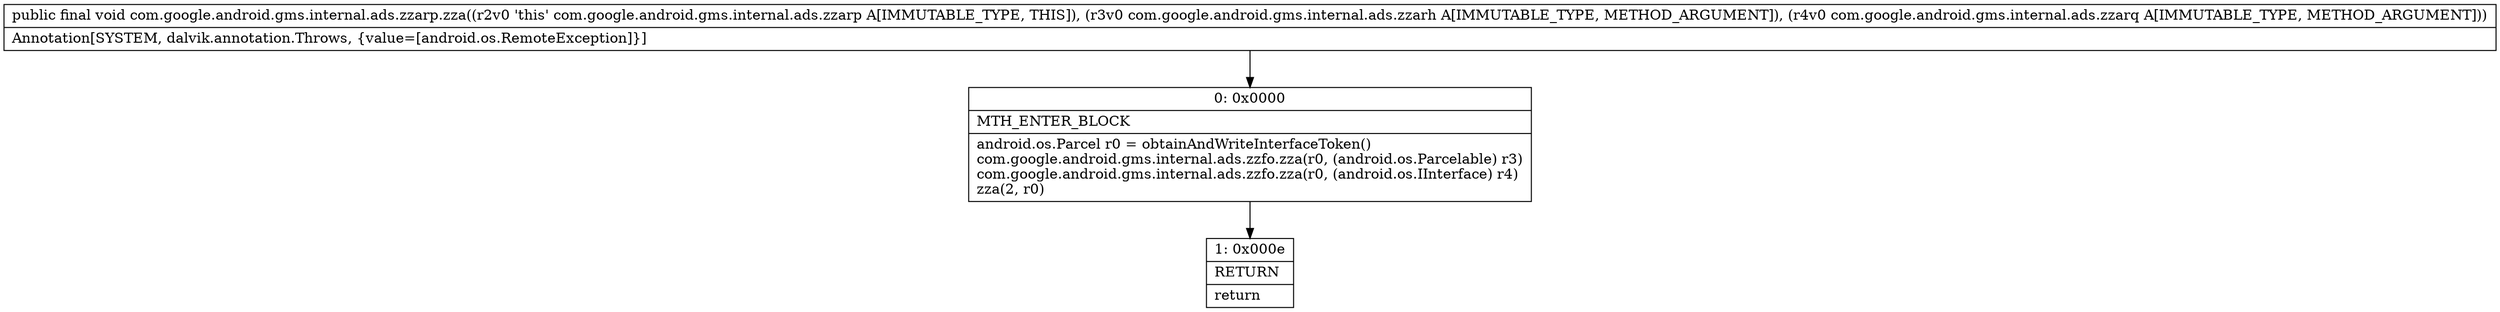 digraph "CFG forcom.google.android.gms.internal.ads.zzarp.zza(Lcom\/google\/android\/gms\/internal\/ads\/zzarh;Lcom\/google\/android\/gms\/internal\/ads\/zzarq;)V" {
Node_0 [shape=record,label="{0\:\ 0x0000|MTH_ENTER_BLOCK\l|android.os.Parcel r0 = obtainAndWriteInterfaceToken()\lcom.google.android.gms.internal.ads.zzfo.zza(r0, (android.os.Parcelable) r3)\lcom.google.android.gms.internal.ads.zzfo.zza(r0, (android.os.IInterface) r4)\lzza(2, r0)\l}"];
Node_1 [shape=record,label="{1\:\ 0x000e|RETURN\l|return\l}"];
MethodNode[shape=record,label="{public final void com.google.android.gms.internal.ads.zzarp.zza((r2v0 'this' com.google.android.gms.internal.ads.zzarp A[IMMUTABLE_TYPE, THIS]), (r3v0 com.google.android.gms.internal.ads.zzarh A[IMMUTABLE_TYPE, METHOD_ARGUMENT]), (r4v0 com.google.android.gms.internal.ads.zzarq A[IMMUTABLE_TYPE, METHOD_ARGUMENT]))  | Annotation[SYSTEM, dalvik.annotation.Throws, \{value=[android.os.RemoteException]\}]\l}"];
MethodNode -> Node_0;
Node_0 -> Node_1;
}

